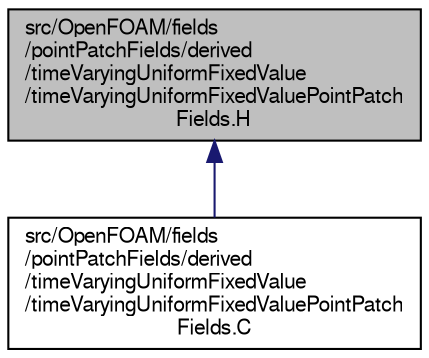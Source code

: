 digraph "src/OpenFOAM/fields/pointPatchFields/derived/timeVaryingUniformFixedValue/timeVaryingUniformFixedValuePointPatchFields.H"
{
  bgcolor="transparent";
  edge [fontname="FreeSans",fontsize="10",labelfontname="FreeSans",labelfontsize="10"];
  node [fontname="FreeSans",fontsize="10",shape=record];
  Node161 [label="src/OpenFOAM/fields\l/pointPatchFields/derived\l/timeVaryingUniformFixedValue\l/timeVaryingUniformFixedValuePointPatch\lFields.H",height=0.2,width=0.4,color="black", fillcolor="grey75", style="filled", fontcolor="black"];
  Node161 -> Node162 [dir="back",color="midnightblue",fontsize="10",style="solid",fontname="FreeSans"];
  Node162 [label="src/OpenFOAM/fields\l/pointPatchFields/derived\l/timeVaryingUniformFixedValue\l/timeVaryingUniformFixedValuePointPatch\lFields.C",height=0.2,width=0.4,color="black",URL="$a10118.html"];
}
